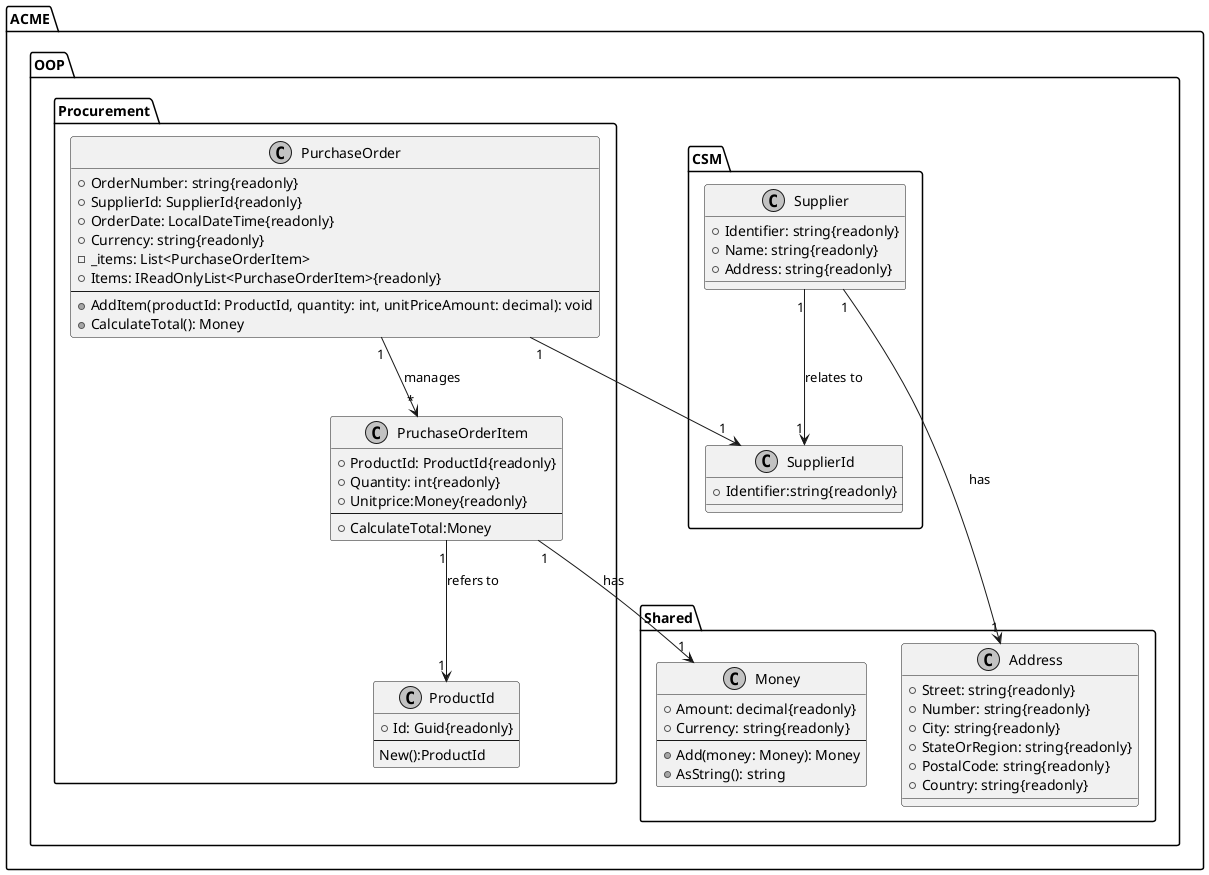 @startuml
skinparam monochrome true
package "ACME.OOP.CSM"{
class "Supplier" as Supplier {
+Identifier: string{readonly}
+Name: string{readonly}
+Address: string{readonly}
}
class "SupplierId" as SupplierId{
+Identifier:string{readonly}
}
Supplier "1" --> "1" SupplierId:relates to
}
package "ACME.OOP.Procurement"{
class "PurchaseOrder" as PO{
+OrderNumber: string{readonly}
+SupplierId: SupplierId{readonly}
+OrderDate: LocalDateTime{readonly}
+Currency: string{readonly}
-_items: List<PurchaseOrderItem>
+Items: IReadOnlyList<PurchaseOrderItem>{readonly}
--
+AddItem(productId: ProductId, quantity: int, unitPriceAmount: decimal): void
+CalculateTotal(): Money
}
class "PruchaseOrderItem" as POItem{
+ProductId: ProductId{readonly}
+Quantity: int{readonly}
+Unitprice:Money{readonly}
--
+CalculateTotal:Money
}
class "ProductId" as ProductId{
+Id: Guid{readonly}
--
New():ProductId
}
PO "1" --> "1" SupplierId
PO "1" --> "*" POItem:manages
POItem "1" --> "1" ProductId:refers to
}
package "ACME.OOP.Shared"{
class "Money" as Money{
+Amount: decimal{readonly}
+Currency: string{readonly}
--
+Add(money: Money): Money
+AsString(): string
}
class "Address" as Address{
+Street: string{readonly}
+Number: string{readonly}
+City: string{readonly}
+StateOrRegion: string{readonly}
+PostalCode: string{readonly}
+Country: string{readonly}
}
POItem "1" --> "1" Money:has
Supplier "1" --> "1" Address:has
}
@enduml